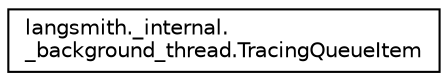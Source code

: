 digraph "Graphical Class Hierarchy"
{
 // LATEX_PDF_SIZE
  edge [fontname="Helvetica",fontsize="10",labelfontname="Helvetica",labelfontsize="10"];
  node [fontname="Helvetica",fontsize="10",shape=record];
  rankdir="LR";
  Node0 [label="langsmith._internal.\l_background_thread.TracingQueueItem",height=0.2,width=0.4,color="black", fillcolor="white", style="filled",URL="$classlangsmith_1_1__internal_1_1__background__thread_1_1TracingQueueItem.html",tooltip=" "];
}
